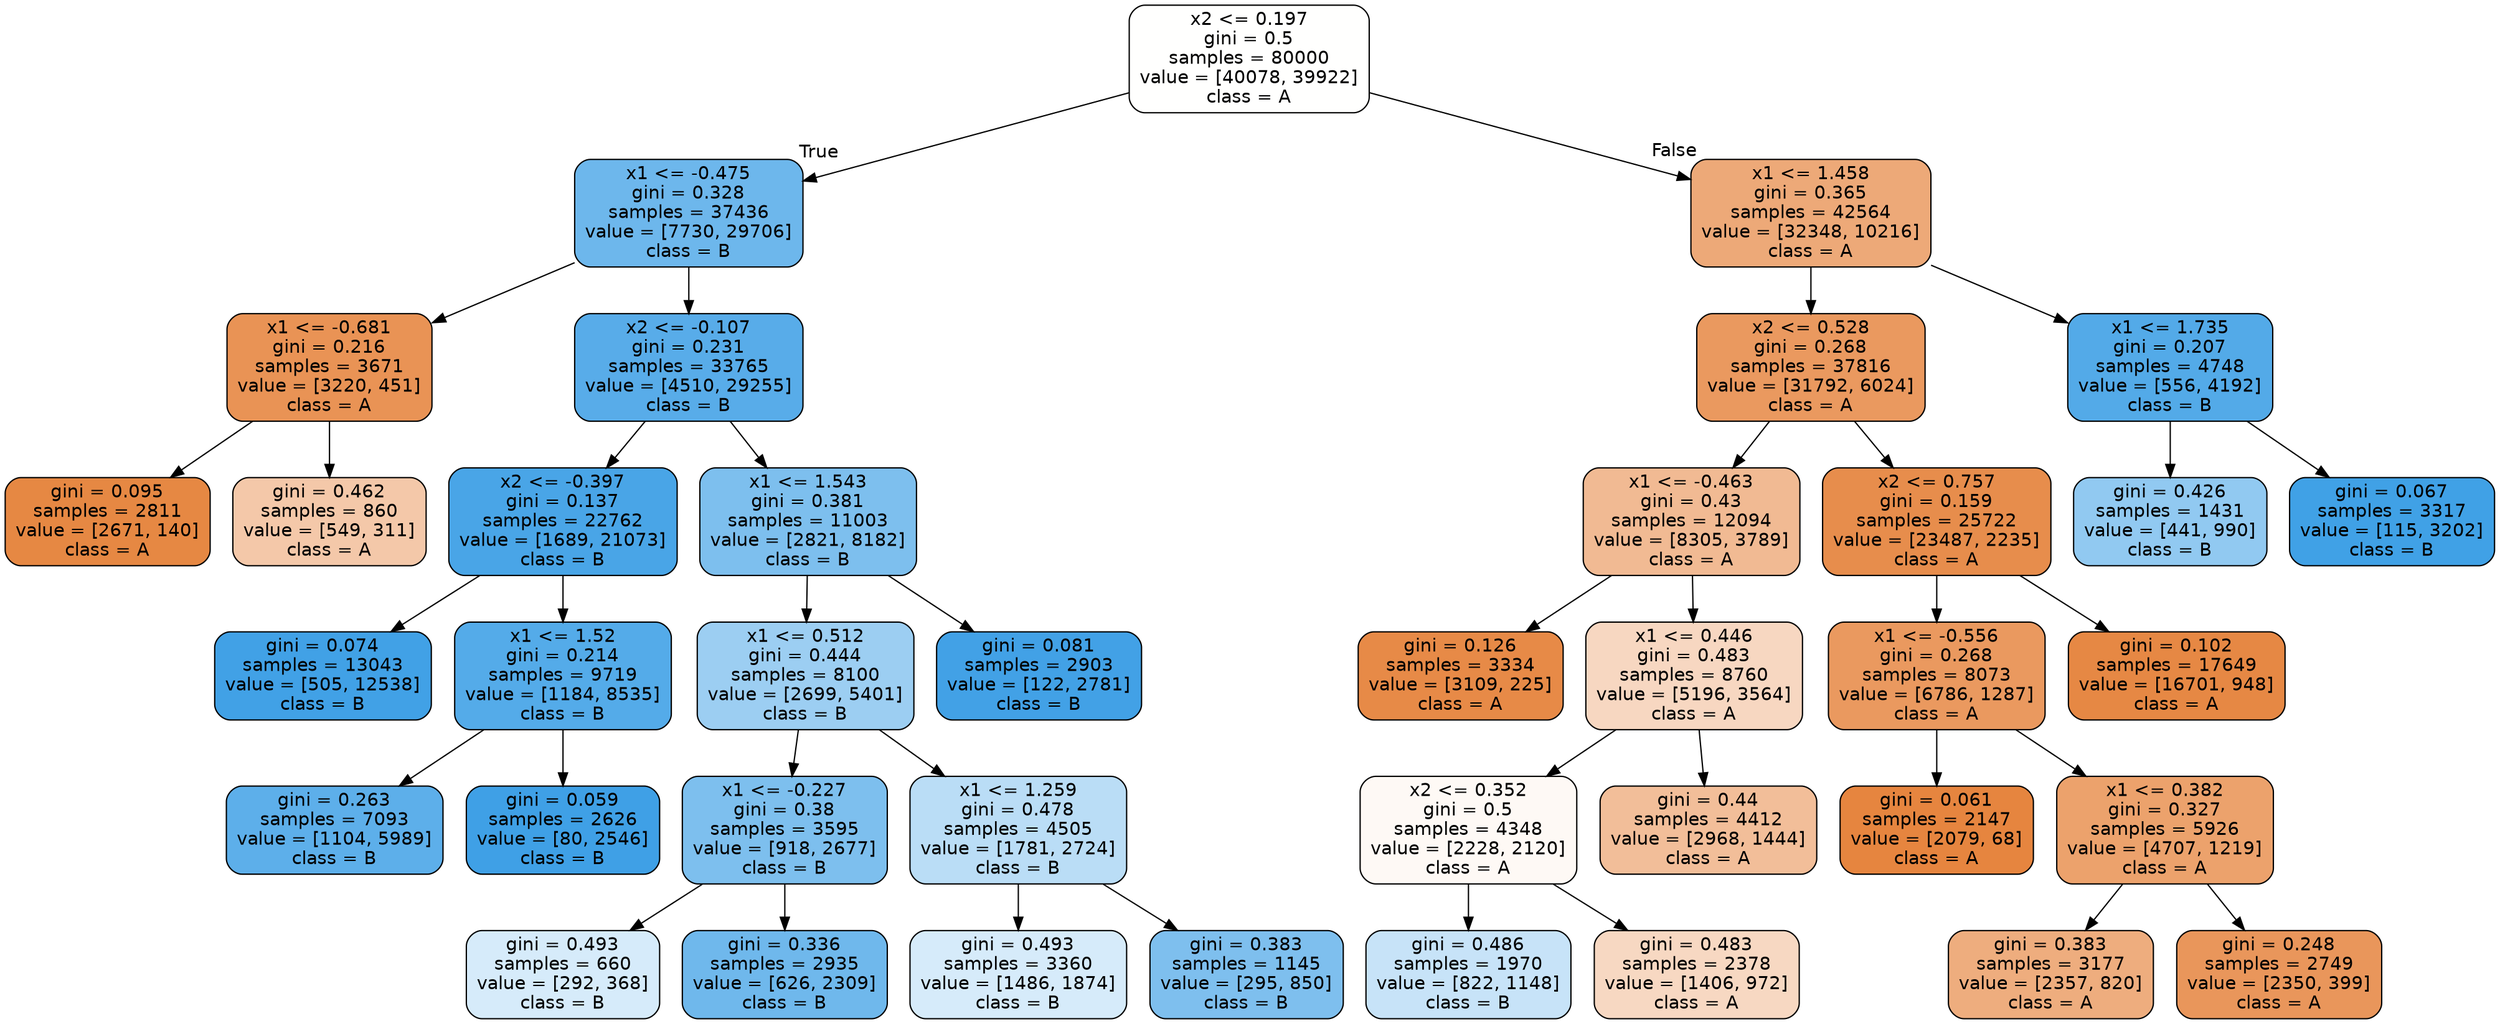 digraph Tree {
node [shape=box, style="filled, rounded", color="black", fontname=helvetica] ;
edge [fontname=helvetica] ;
0 [label="x2 <= 0.197\ngini = 0.5\nsamples = 80000\nvalue = [40078, 39922]\nclass = A", fillcolor="#fffffe"] ;
1 [label="x1 <= -0.475\ngini = 0.328\nsamples = 37436\nvalue = [7730, 29706]\nclass = B", fillcolor="#6db7ec"] ;
0 -> 1 [labeldistance=2.5, labelangle=45, headlabel="True"] ;
5 [label="x1 <= -0.681\ngini = 0.216\nsamples = 3671\nvalue = [3220, 451]\nclass = A", fillcolor="#e99355"] ;
1 -> 5 ;
17 [label="gini = 0.095\nsamples = 2811\nvalue = [2671, 140]\nclass = A", fillcolor="#e68843"] ;
5 -> 17 ;
18 [label="gini = 0.462\nsamples = 860\nvalue = [549, 311]\nclass = A", fillcolor="#f4c8a9"] ;
5 -> 18 ;
6 [label="x2 <= -0.107\ngini = 0.231\nsamples = 33765\nvalue = [4510, 29255]\nclass = B", fillcolor="#58ace9"] ;
1 -> 6 ;
11 [label="x2 <= -0.397\ngini = 0.137\nsamples = 22762\nvalue = [1689, 21073]\nclass = B", fillcolor="#49a5e7"] ;
6 -> 11 ;
27 [label="gini = 0.074\nsamples = 13043\nvalue = [505, 12538]\nclass = B", fillcolor="#41a1e6"] ;
11 -> 27 ;
28 [label="x1 <= 1.52\ngini = 0.214\nsamples = 9719\nvalue = [1184, 8535]\nclass = B", fillcolor="#54abe9"] ;
11 -> 28 ;
31 [label="gini = 0.263\nsamples = 7093\nvalue = [1104, 5989]\nclass = B", fillcolor="#5dafea"] ;
28 -> 31 ;
32 [label="gini = 0.059\nsamples = 2626\nvalue = [80, 2546]\nclass = B", fillcolor="#3fa0e6"] ;
28 -> 32 ;
12 [label="x1 <= 1.543\ngini = 0.381\nsamples = 11003\nvalue = [2821, 8182]\nclass = B", fillcolor="#7dbfee"] ;
6 -> 12 ;
13 [label="x1 <= 0.512\ngini = 0.444\nsamples = 8100\nvalue = [2699, 5401]\nclass = B", fillcolor="#9ccef2"] ;
12 -> 13 ;
25 [label="x1 <= -0.227\ngini = 0.38\nsamples = 3595\nvalue = [918, 2677]\nclass = B", fillcolor="#7dbfee"] ;
13 -> 25 ;
35 [label="gini = 0.493\nsamples = 660\nvalue = [292, 368]\nclass = B", fillcolor="#d6ebfa"] ;
25 -> 35 ;
36 [label="gini = 0.336\nsamples = 2935\nvalue = [626, 2309]\nclass = B", fillcolor="#6fb8ec"] ;
25 -> 36 ;
26 [label="x1 <= 1.259\ngini = 0.478\nsamples = 4505\nvalue = [1781, 2724]\nclass = B", fillcolor="#baddf6"] ;
13 -> 26 ;
33 [label="gini = 0.493\nsamples = 3360\nvalue = [1486, 1874]\nclass = B", fillcolor="#d6ebfa"] ;
26 -> 33 ;
34 [label="gini = 0.383\nsamples = 1145\nvalue = [295, 850]\nclass = B", fillcolor="#7ebfee"] ;
26 -> 34 ;
14 [label="gini = 0.081\nsamples = 2903\nvalue = [122, 2781]\nclass = B", fillcolor="#42a1e6"] ;
12 -> 14 ;
2 [label="x1 <= 1.458\ngini = 0.365\nsamples = 42564\nvalue = [32348, 10216]\nclass = A", fillcolor="#eda978"] ;
0 -> 2 [labeldistance=2.5, labelangle=-45, headlabel="False"] ;
3 [label="x2 <= 0.528\ngini = 0.268\nsamples = 37816\nvalue = [31792, 6024]\nclass = A", fillcolor="#ea995f"] ;
2 -> 3 ;
7 [label="x1 <= -0.463\ngini = 0.43\nsamples = 12094\nvalue = [8305, 3789]\nclass = A", fillcolor="#f1ba93"] ;
3 -> 7 ;
9 [label="gini = 0.126\nsamples = 3334\nvalue = [3109, 225]\nclass = A", fillcolor="#e78a47"] ;
7 -> 9 ;
10 [label="x1 <= 0.446\ngini = 0.483\nsamples = 8760\nvalue = [5196, 3564]\nclass = A", fillcolor="#f7d7c1"] ;
7 -> 10 ;
21 [label="x2 <= 0.352\ngini = 0.5\nsamples = 4348\nvalue = [2228, 2120]\nclass = A", fillcolor="#fef9f5"] ;
10 -> 21 ;
29 [label="gini = 0.486\nsamples = 1970\nvalue = [822, 1148]\nclass = B", fillcolor="#c7e3f8"] ;
21 -> 29 ;
30 [label="gini = 0.483\nsamples = 2378\nvalue = [1406, 972]\nclass = A", fillcolor="#f7d8c2"] ;
21 -> 30 ;
22 [label="gini = 0.44\nsamples = 4412\nvalue = [2968, 1444]\nclass = A", fillcolor="#f2be99"] ;
10 -> 22 ;
8 [label="x2 <= 0.757\ngini = 0.159\nsamples = 25722\nvalue = [23487, 2235]\nclass = A", fillcolor="#e78d4c"] ;
3 -> 8 ;
19 [label="x1 <= -0.556\ngini = 0.268\nsamples = 8073\nvalue = [6786, 1287]\nclass = A", fillcolor="#ea995f"] ;
8 -> 19 ;
23 [label="gini = 0.061\nsamples = 2147\nvalue = [2079, 68]\nclass = A", fillcolor="#e6853f"] ;
19 -> 23 ;
24 [label="x1 <= 0.382\ngini = 0.327\nsamples = 5926\nvalue = [4707, 1219]\nclass = A", fillcolor="#eca26c"] ;
19 -> 24 ;
37 [label="gini = 0.383\nsamples = 3177\nvalue = [2357, 820]\nclass = A", fillcolor="#eead7e"] ;
24 -> 37 ;
38 [label="gini = 0.248\nsamples = 2749\nvalue = [2350, 399]\nclass = A", fillcolor="#e9965b"] ;
24 -> 38 ;
20 [label="gini = 0.102\nsamples = 17649\nvalue = [16701, 948]\nclass = A", fillcolor="#e68844"] ;
8 -> 20 ;
4 [label="x1 <= 1.735\ngini = 0.207\nsamples = 4748\nvalue = [556, 4192]\nclass = B", fillcolor="#53aae8"] ;
2 -> 4 ;
15 [label="gini = 0.426\nsamples = 1431\nvalue = [441, 990]\nclass = B", fillcolor="#91c9f1"] ;
4 -> 15 ;
16 [label="gini = 0.067\nsamples = 3317\nvalue = [115, 3202]\nclass = B", fillcolor="#40a1e6"] ;
4 -> 16 ;
}